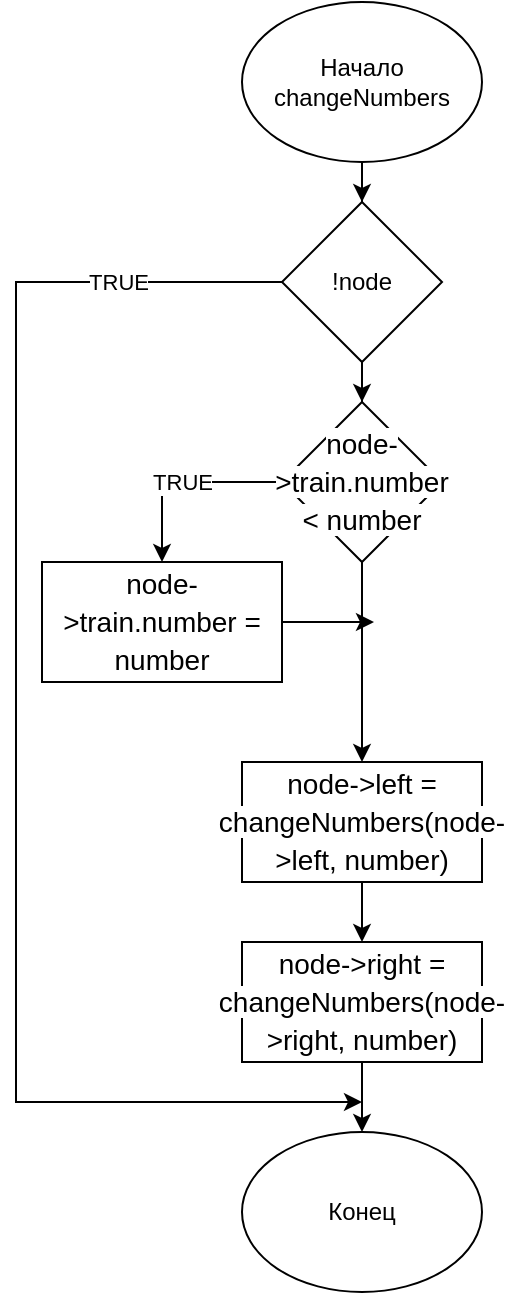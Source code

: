 <mxfile version="21.3.0" type="device">
  <diagram name="Страница 1" id="Tk_DKMNB-Bb4KaT22wHg">
    <mxGraphModel dx="2074" dy="1148" grid="1" gridSize="10" guides="1" tooltips="1" connect="1" arrows="1" fold="1" page="1" pageScale="1" pageWidth="827" pageHeight="1169" math="0" shadow="0">
      <root>
        <mxCell id="0" />
        <mxCell id="1" parent="0" />
        <mxCell id="d2VN06MkHhjigpkHt9dM-3" style="edgeStyle=orthogonalEdgeStyle;rounded=0;orthogonalLoop=1;jettySize=auto;html=1;entryX=0.5;entryY=0;entryDx=0;entryDy=0;" edge="1" parent="1" source="d2VN06MkHhjigpkHt9dM-1" target="d2VN06MkHhjigpkHt9dM-2">
          <mxGeometry relative="1" as="geometry" />
        </mxCell>
        <mxCell id="d2VN06MkHhjigpkHt9dM-1" value="Начало&lt;br&gt;changeNumbers" style="ellipse;whiteSpace=wrap;html=1;" vertex="1" parent="1">
          <mxGeometry x="354" y="20" width="120" height="80" as="geometry" />
        </mxCell>
        <mxCell id="d2VN06MkHhjigpkHt9dM-5" style="edgeStyle=orthogonalEdgeStyle;rounded=0;orthogonalLoop=1;jettySize=auto;html=1;entryX=0.5;entryY=0;entryDx=0;entryDy=0;" edge="1" parent="1" source="d2VN06MkHhjigpkHt9dM-2" target="d2VN06MkHhjigpkHt9dM-4">
          <mxGeometry relative="1" as="geometry" />
        </mxCell>
        <mxCell id="d2VN06MkHhjigpkHt9dM-15" value="TRUE" style="edgeStyle=orthogonalEdgeStyle;rounded=0;orthogonalLoop=1;jettySize=auto;html=1;" edge="1" parent="1" source="d2VN06MkHhjigpkHt9dM-2">
          <mxGeometry x="-0.769" relative="1" as="geometry">
            <mxPoint x="414" y="570" as="targetPoint" />
            <Array as="points">
              <mxPoint x="241" y="160" />
            </Array>
            <mxPoint as="offset" />
          </mxGeometry>
        </mxCell>
        <mxCell id="d2VN06MkHhjigpkHt9dM-2" value="!node" style="rhombus;whiteSpace=wrap;html=1;" vertex="1" parent="1">
          <mxGeometry x="374" y="120" width="80" height="80" as="geometry" />
        </mxCell>
        <mxCell id="d2VN06MkHhjigpkHt9dM-6" value="TRUE" style="edgeStyle=orthogonalEdgeStyle;rounded=0;orthogonalLoop=1;jettySize=auto;html=1;entryX=0.5;entryY=0;entryDx=0;entryDy=0;" edge="1" parent="1" source="d2VN06MkHhjigpkHt9dM-4" target="d2VN06MkHhjigpkHt9dM-7">
          <mxGeometry relative="1" as="geometry">
            <mxPoint x="320" y="260" as="targetPoint" />
            <Array as="points">
              <mxPoint x="314" y="260" />
            </Array>
          </mxGeometry>
        </mxCell>
        <mxCell id="d2VN06MkHhjigpkHt9dM-11" style="edgeStyle=orthogonalEdgeStyle;rounded=0;orthogonalLoop=1;jettySize=auto;html=1;entryX=0.5;entryY=0;entryDx=0;entryDy=0;" edge="1" parent="1" source="d2VN06MkHhjigpkHt9dM-4" target="d2VN06MkHhjigpkHt9dM-8">
          <mxGeometry relative="1" as="geometry" />
        </mxCell>
        <mxCell id="d2VN06MkHhjigpkHt9dM-4" value="&lt;div style=&quot;font-size: 14px; line-height: 19px;&quot;&gt;&lt;span style=&quot;background-color: rgb(255, 255, 255);&quot;&gt;node-&amp;gt;train.number &amp;lt; number&lt;/span&gt;&lt;/div&gt;" style="rhombus;whiteSpace=wrap;html=1;" vertex="1" parent="1">
          <mxGeometry x="374" y="220" width="80" height="80" as="geometry" />
        </mxCell>
        <mxCell id="d2VN06MkHhjigpkHt9dM-14" style="edgeStyle=orthogonalEdgeStyle;rounded=0;orthogonalLoop=1;jettySize=auto;html=1;" edge="1" parent="1" source="d2VN06MkHhjigpkHt9dM-7">
          <mxGeometry relative="1" as="geometry">
            <mxPoint x="420" y="330" as="targetPoint" />
          </mxGeometry>
        </mxCell>
        <mxCell id="d2VN06MkHhjigpkHt9dM-7" value="&lt;div style=&quot;font-size: 14px; line-height: 19px;&quot;&gt;&lt;span style=&quot;background-color: rgb(255, 255, 255);&quot;&gt;node-&amp;gt;train.number = number&lt;/span&gt;&lt;/div&gt;" style="rounded=0;whiteSpace=wrap;html=1;" vertex="1" parent="1">
          <mxGeometry x="254" y="300" width="120" height="60" as="geometry" />
        </mxCell>
        <mxCell id="d2VN06MkHhjigpkHt9dM-12" style="edgeStyle=orthogonalEdgeStyle;rounded=0;orthogonalLoop=1;jettySize=auto;html=1;entryX=0.5;entryY=0;entryDx=0;entryDy=0;" edge="1" parent="1" source="d2VN06MkHhjigpkHt9dM-8" target="d2VN06MkHhjigpkHt9dM-9">
          <mxGeometry relative="1" as="geometry" />
        </mxCell>
        <mxCell id="d2VN06MkHhjigpkHt9dM-8" value="&lt;div style=&quot;font-size: 14px; line-height: 19px;&quot;&gt;&lt;span style=&quot;background-color: rgb(255, 255, 255);&quot;&gt;node-&amp;gt;left = changeNumbers(node-&amp;gt;left, number)&lt;/span&gt;&lt;/div&gt;" style="rounded=0;whiteSpace=wrap;html=1;" vertex="1" parent="1">
          <mxGeometry x="354" y="400" width="120" height="60" as="geometry" />
        </mxCell>
        <mxCell id="d2VN06MkHhjigpkHt9dM-13" style="edgeStyle=orthogonalEdgeStyle;rounded=0;orthogonalLoop=1;jettySize=auto;html=1;entryX=0.5;entryY=0;entryDx=0;entryDy=0;" edge="1" parent="1" source="d2VN06MkHhjigpkHt9dM-9" target="d2VN06MkHhjigpkHt9dM-10">
          <mxGeometry relative="1" as="geometry" />
        </mxCell>
        <mxCell id="d2VN06MkHhjigpkHt9dM-9" value="&lt;div style=&quot;font-size: 14px; line-height: 19px;&quot;&gt;&lt;span style=&quot;background-color: rgb(255, 255, 255);&quot;&gt;node-&amp;gt;right = changeNumbers(node-&amp;gt;right, number)&lt;/span&gt;&lt;/div&gt;" style="rounded=0;whiteSpace=wrap;html=1;" vertex="1" parent="1">
          <mxGeometry x="354" y="490" width="120" height="60" as="geometry" />
        </mxCell>
        <mxCell id="d2VN06MkHhjigpkHt9dM-10" value="Конец" style="ellipse;whiteSpace=wrap;html=1;" vertex="1" parent="1">
          <mxGeometry x="354" y="585" width="120" height="80" as="geometry" />
        </mxCell>
      </root>
    </mxGraphModel>
  </diagram>
</mxfile>
